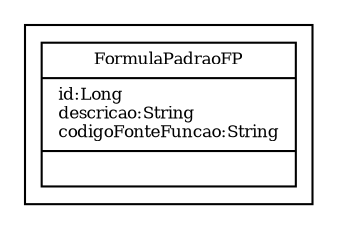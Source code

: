 digraph G{
fontname = "Times-Roman"
fontsize = 8

node [
        fontname = "Times-Roman"
        fontsize = 8
        shape = "record"
]

edge [
        fontname = "Times-Roman"
        fontsize = 8
]

subgraph clusterFORMULA_PADRAO_DA_FOLHA_DE_PAGAMENTO
{
FormulaPadraoFP [label = "{FormulaPadraoFP|id:Long\ldescricao:String\lcodigoFonteFuncao:String\l|\l}"]
}
}
